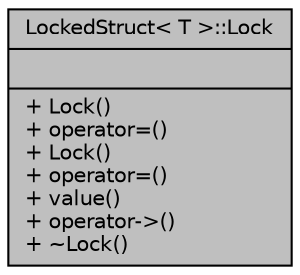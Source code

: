 digraph "LockedStruct&lt; T &gt;::Lock"
{
  edge [fontname="Helvetica",fontsize="10",labelfontname="Helvetica",labelfontsize="10"];
  node [fontname="Helvetica",fontsize="10",shape=record];
  Node1 [label="{LockedStruct\< T \>::Lock\n||+ Lock()\l+ operator=()\l+ Lock()\l+ operator=()\l+ value()\l+ operator-\>()\l+ ~Lock()\l}",height=0.2,width=0.4,color="black", fillcolor="grey75", style="filled", fontcolor="black"];
}
